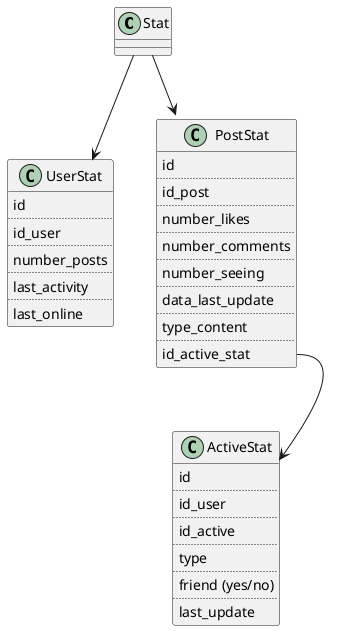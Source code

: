 @startuml

class Stat {
}

class UserStat {
    id
    ..
    id_user
    ..
    number_posts
    ..
    last_activity
    ..
    last_online
}

class PostStat {
    id
    ..
    id_post
    ..
    number_likes
    ..
    number_comments
    ..
    number_seeing
    ..
    data_last_update
    ..
    type_content
    ..
    id_active_stat
}

class ActiveStat {
    id
    ..
    id_user
    ..
    id_active
    ..
    type
    ..
    friend (yes/no)
    ..
    last_update
}





PostStat::id_active_stat --> ActiveStat

Stat --> UserStat
Stat --> PostStat





@enduml


' Option + D